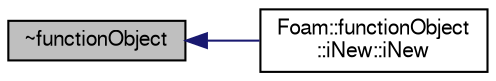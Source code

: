 digraph "~functionObject"
{
  bgcolor="transparent";
  edge [fontname="FreeSans",fontsize="10",labelfontname="FreeSans",labelfontsize="10"];
  node [fontname="FreeSans",fontsize="10",shape=record];
  rankdir="LR";
  Node305 [label="~functionObject",height=0.2,width=0.4,color="black", fillcolor="grey75", style="filled", fontcolor="black"];
  Node305 -> Node306 [dir="back",color="midnightblue",fontsize="10",style="solid",fontname="FreeSans"];
  Node306 [label="Foam::functionObject\l::iNew::iNew",height=0.2,width=0.4,color="black",URL="$a26118.html#af4d182d25bff0a6059f5e82e55810282"];
}
